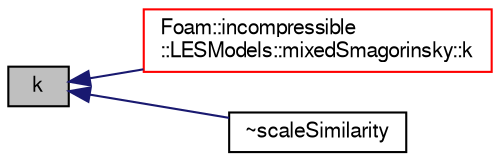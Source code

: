 digraph "k"
{
  bgcolor="transparent";
  edge [fontname="FreeSans",fontsize="10",labelfontname="FreeSans",labelfontsize="10"];
  node [fontname="FreeSans",fontsize="10",shape=record];
  rankdir="LR";
  Node368 [label="k",height=0.2,width=0.4,color="black", fillcolor="grey75", style="filled", fontcolor="black"];
  Node368 -> Node369 [dir="back",color="midnightblue",fontsize="10",style="solid",fontname="FreeSans"];
  Node369 [label="Foam::incompressible\l::LESModels::mixedSmagorinsky::k",height=0.2,width=0.4,color="red",URL="$a30882.html#a2e01d66cd4db498fd5e869ea66925978",tooltip="Return the SGS turbulent kinetic energy. "];
  Node368 -> Node371 [dir="back",color="midnightblue",fontsize="10",style="solid",fontname="FreeSans"];
  Node371 [label="~scaleSimilarity",height=0.2,width=0.4,color="black",URL="$a30890.html#adc49490226074b8b0f43d11dfb045965",tooltip="Destructor. "];
}
